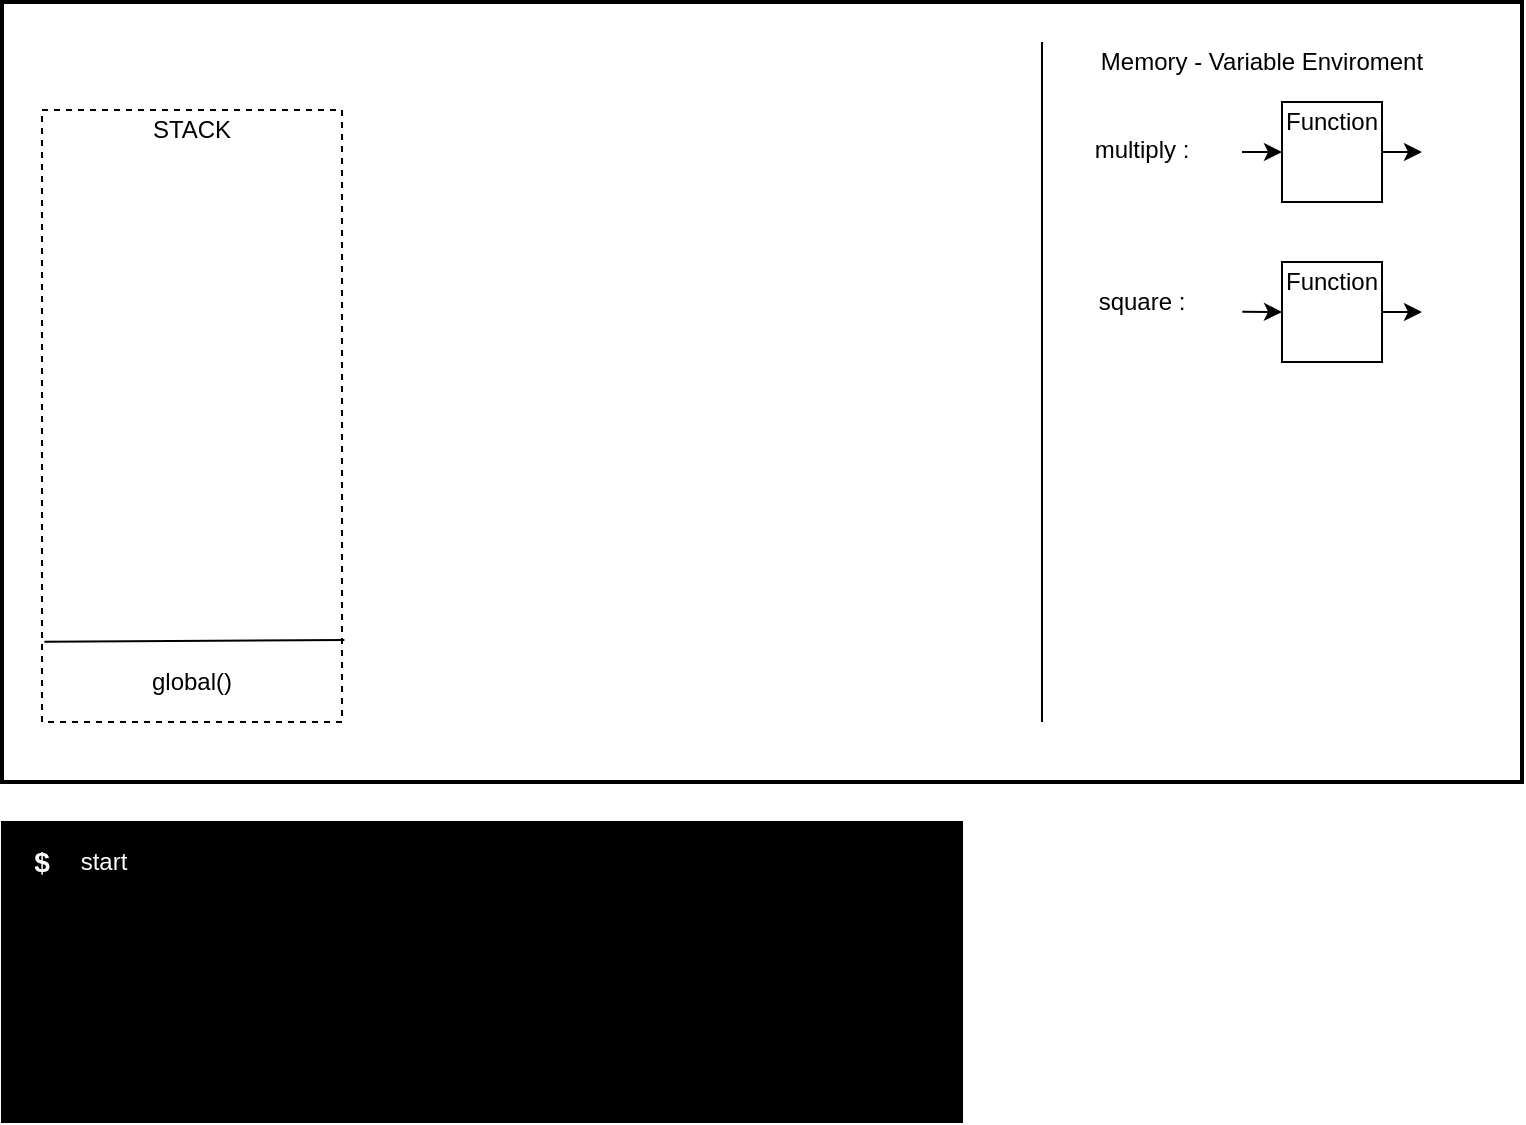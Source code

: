<mxfile version="12.1.7" type="device" pages="1"><diagram id="AtAcXfgGPhQAY1UnG5qI" name="Page-1"><mxGraphModel dx="854" dy="517" grid="1" gridSize="10" guides="1" tooltips="1" connect="1" arrows="1" fold="1" page="1" pageScale="1" pageWidth="827" pageHeight="1169" math="0" shadow="0"><root><mxCell id="0"/><mxCell id="1" parent="0"/><mxCell id="gYL1LFgZdqE6MOq4h8fn-18" value="" style="group" parent="1" vertex="1" connectable="0"><mxGeometry x="40" y="40" width="760" height="390" as="geometry"/></mxCell><mxCell id="gYL1LFgZdqE6MOq4h8fn-7" value="" style="rounded=0;whiteSpace=wrap;html=1;dashed=1;strokeColor=#000000;strokeWidth=1;fillColor=none;" parent="gYL1LFgZdqE6MOq4h8fn-18" vertex="1"><mxGeometry x="20" y="54" width="150" height="306" as="geometry"/></mxCell><mxCell id="gYL1LFgZdqE6MOq4h8fn-1" value="" style="whiteSpace=wrap;html=1;fillColor=none;strokeWidth=2;imageAspect=0;" parent="gYL1LFgZdqE6MOq4h8fn-18" vertex="1"><mxGeometry width="760" height="390" as="geometry"/></mxCell><mxCell id="gYL1LFgZdqE6MOq4h8fn-8" value="STACK" style="text;html=1;strokeColor=none;fillColor=none;align=center;verticalAlign=middle;whiteSpace=wrap;rounded=0;dashed=1;" parent="gYL1LFgZdqE6MOq4h8fn-18" vertex="1"><mxGeometry x="75" y="54" width="40" height="20" as="geometry"/></mxCell><mxCell id="gYL1LFgZdqE6MOq4h8fn-9" value="Memory - Variable Enviroment" style="text;html=1;strokeColor=none;fillColor=none;align=center;verticalAlign=middle;whiteSpace=wrap;rounded=0;dashed=1;" parent="gYL1LFgZdqE6MOq4h8fn-18" vertex="1"><mxGeometry x="540" y="20" width="180" height="20" as="geometry"/></mxCell><mxCell id="gYL1LFgZdqE6MOq4h8fn-12" value="" style="endArrow=none;html=1;" parent="gYL1LFgZdqE6MOq4h8fn-18" edge="1"><mxGeometry width="50" height="50" relative="1" as="geometry"><mxPoint x="520" y="60" as="sourcePoint"/><mxPoint x="520" y="60" as="targetPoint"/></mxGeometry></mxCell><mxCell id="gYL1LFgZdqE6MOq4h8fn-13" value="" style="endArrow=none;html=1;rounded=0;" parent="gYL1LFgZdqE6MOq4h8fn-18" edge="1"><mxGeometry width="50" height="50" relative="1" as="geometry"><mxPoint x="520" y="360" as="sourcePoint"/><mxPoint x="520" y="20" as="targetPoint"/></mxGeometry></mxCell><mxCell id="gYL1LFgZdqE6MOq4h8fn-19" value="multiply :" style="text;html=1;strokeColor=none;fillColor=none;align=center;verticalAlign=middle;whiteSpace=wrap;rounded=0;dashed=1;" parent="gYL1LFgZdqE6MOq4h8fn-18" vertex="1"><mxGeometry x="540" y="64" width="60" height="20" as="geometry"/></mxCell><mxCell id="gYL1LFgZdqE6MOq4h8fn-29" value="" style="group" parent="gYL1LFgZdqE6MOq4h8fn-18" vertex="1" connectable="0"><mxGeometry x="620" y="50" width="90" height="50" as="geometry"/></mxCell><mxCell id="gYL1LFgZdqE6MOq4h8fn-30" value="" style="whiteSpace=wrap;html=1;aspect=fixed;strokeColor=#000000;strokeWidth=1;fillColor=none;" parent="gYL1LFgZdqE6MOq4h8fn-29" vertex="1"><mxGeometry x="20" width="50" height="50" as="geometry"/></mxCell><mxCell id="gYL1LFgZdqE6MOq4h8fn-31" value="Function" style="text;html=1;strokeColor=none;fillColor=none;align=center;verticalAlign=middle;whiteSpace=wrap;rounded=0;" parent="gYL1LFgZdqE6MOq4h8fn-29" vertex="1"><mxGeometry x="20" width="50" height="20" as="geometry"/></mxCell><mxCell id="gYL1LFgZdqE6MOq4h8fn-32" value="" style="endArrow=classic;html=1;entryX=0;entryY=0.5;entryDx=0;entryDy=0;startArrow=none;startFill=0;endFill=1;" parent="gYL1LFgZdqE6MOq4h8fn-29" target="gYL1LFgZdqE6MOq4h8fn-30" edge="1"><mxGeometry width="50" height="50" relative="1" as="geometry"><mxPoint y="25" as="sourcePoint"/><mxPoint x="-150" y="70" as="targetPoint"/></mxGeometry></mxCell><mxCell id="gYL1LFgZdqE6MOq4h8fn-33" value="" style="endArrow=classic;html=1;entryX=0;entryY=0.5;entryDx=0;entryDy=0;startArrow=none;startFill=0;endFill=1;" parent="gYL1LFgZdqE6MOq4h8fn-29" edge="1"><mxGeometry width="50" height="50" relative="1" as="geometry"><mxPoint x="70" y="25" as="sourcePoint"/><mxPoint x="90" y="25" as="targetPoint"/></mxGeometry></mxCell><mxCell id="gYL1LFgZdqE6MOq4h8fn-35" value="" style="endArrow=classic;html=1;entryX=0;entryY=0.5;entryDx=0;entryDy=0;startArrow=none;startFill=0;endFill=1;exitX=0.816;exitY=0.397;exitDx=0;exitDy=0;exitPerimeter=0;" parent="gYL1LFgZdqE6MOq4h8fn-18" source="gYL1LFgZdqE6MOq4h8fn-1" target="gYL1LFgZdqE6MOq4h8fn-37" edge="1"><mxGeometry width="50" height="50" relative="1" as="geometry"><mxPoint x="1280" y="245" as="sourcePoint"/><mxPoint x="470" y="200" as="targetPoint"/></mxGeometry></mxCell><mxCell id="gYL1LFgZdqE6MOq4h8fn-36" value="" style="endArrow=classic;html=1;startArrow=none;startFill=0;endFill=1;exitX=1;exitY=0.5;exitDx=0;exitDy=0;" parent="gYL1LFgZdqE6MOq4h8fn-18" source="gYL1LFgZdqE6MOq4h8fn-37" edge="1"><mxGeometry width="50" height="50" relative="1" as="geometry"><mxPoint x="1350" y="245" as="sourcePoint"/><mxPoint x="710" y="155" as="targetPoint"/></mxGeometry></mxCell><mxCell id="gYL1LFgZdqE6MOq4h8fn-37" value="" style="whiteSpace=wrap;html=1;aspect=fixed;strokeColor=#000000;strokeWidth=1;fillColor=none;" parent="gYL1LFgZdqE6MOq4h8fn-18" vertex="1"><mxGeometry x="640" y="130" width="50" height="50" as="geometry"/></mxCell><mxCell id="gYL1LFgZdqE6MOq4h8fn-38" value="Function" style="text;html=1;strokeColor=none;fillColor=none;align=center;verticalAlign=middle;whiteSpace=wrap;rounded=0;" parent="gYL1LFgZdqE6MOq4h8fn-18" vertex="1"><mxGeometry x="640" y="130" width="50" height="20" as="geometry"/></mxCell><mxCell id="gYL1LFgZdqE6MOq4h8fn-39" value="square :" style="text;html=1;strokeColor=none;fillColor=none;align=center;verticalAlign=middle;whiteSpace=wrap;rounded=0;dashed=1;" parent="gYL1LFgZdqE6MOq4h8fn-18" vertex="1"><mxGeometry x="540" y="140" width="60" height="20" as="geometry"/></mxCell><mxCell id="gYL1LFgZdqE6MOq4h8fn-40" value="" style="endArrow=none;html=1;exitX=0.008;exitY=0.869;exitDx=0;exitDy=0;exitPerimeter=0;entryX=1.008;entryY=0.866;entryDx=0;entryDy=0;entryPerimeter=0;" parent="gYL1LFgZdqE6MOq4h8fn-18" source="gYL1LFgZdqE6MOq4h8fn-7" target="gYL1LFgZdqE6MOq4h8fn-7" edge="1"><mxGeometry width="50" height="50" relative="1" as="geometry"><mxPoint x="30" y="320" as="sourcePoint"/><mxPoint x="140" y="320" as="targetPoint"/></mxGeometry></mxCell><mxCell id="gYL1LFgZdqE6MOq4h8fn-41" value="global()" style="text;html=1;strokeColor=none;fillColor=none;align=center;verticalAlign=middle;whiteSpace=wrap;rounded=0;" parent="gYL1LFgZdqE6MOq4h8fn-18" vertex="1"><mxGeometry x="75" y="330" width="40" height="20" as="geometry"/></mxCell><mxCell id="gYL1LFgZdqE6MOq4h8fn-45" value="" style="rounded=0;whiteSpace=wrap;html=1;strokeColor=#000000;strokeWidth=1;fillColor=#000000;" parent="1" vertex="1"><mxGeometry x="40" y="450" width="480" height="150" as="geometry"/></mxCell><mxCell id="gYL1LFgZdqE6MOq4h8fn-46" value="&lt;font color=&quot;#ffffff&quot; size=&quot;1&quot;&gt;&lt;b style=&quot;font-size: 14px&quot;&gt;$&lt;br&gt;&lt;/b&gt;&lt;/font&gt;" style="text;html=1;strokeColor=none;fillColor=none;align=center;verticalAlign=middle;whiteSpace=wrap;rounded=0;" parent="1" vertex="1"><mxGeometry x="40" y="460" width="40" height="20" as="geometry"/></mxCell><mxCell id="gYL1LFgZdqE6MOq4h8fn-47" value="&lt;font color=&quot;#ffffff&quot;&gt;start&lt;/font&gt;" style="text;html=1;strokeColor=none;fillColor=none;align=center;verticalAlign=middle;whiteSpace=wrap;rounded=0;" parent="1" vertex="1"><mxGeometry x="71" y="460" width="40" height="20" as="geometry"/></mxCell></root></mxGraphModel></diagram></mxfile>